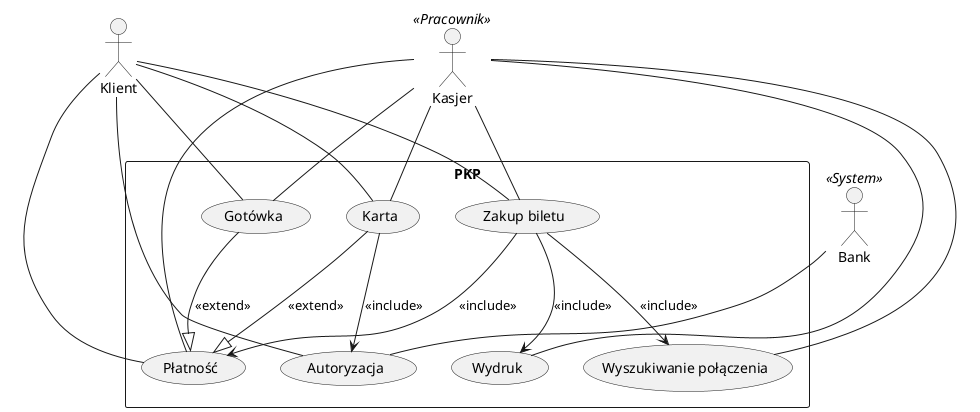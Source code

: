 @startuml

actor Klient as K 
actor Kasjer as P <<Pracownik>>
actor Bank as B  <<System>>

rectangle PKP{
    usecase "Zakup biletu" as zakup
    usecase "Płatność" as platnosc
    usecase "Gotówka" as gotowka
    usecase "Karta" as karta
    usecase "Wydruk" as wydruk
    usecase "Autoryzacja" as auth 
    usecase "Wyszukiwanie połączenia" as wyszukiwanie
}

K -- zakup
K -- platnosc
K -- gotowka
K -- karta
K -- auth

P -- zakup
P -- platnosc
P-- gotowka
P -- karta
P -- wydruk
P -- wyszukiwanie

B -- auth

zakup --> wyszukiwanie : <<include>>
zakup --> platnosc : <<include>>
zakup --> wydruk : <<include>>
gotowka --|> platnosc : <<extend>>
karta --|> platnosc : <<extend>>
karta --> auth : <<include>>

@enduml
